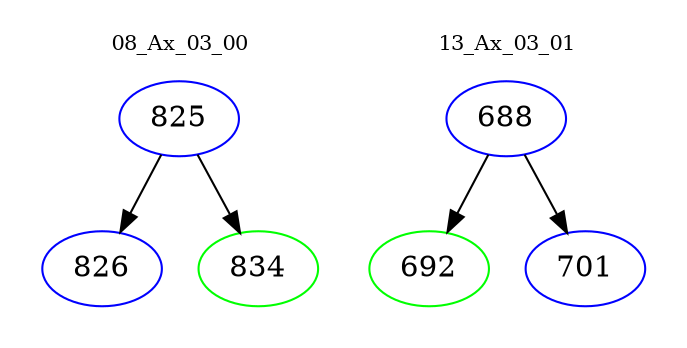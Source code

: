 digraph{
subgraph cluster_0 {
color = white
label = "08_Ax_03_00";
fontsize=10;
T0_825 [label="825", color="blue"]
T0_825 -> T0_826 [color="black"]
T0_826 [label="826", color="blue"]
T0_825 -> T0_834 [color="black"]
T0_834 [label="834", color="green"]
}
subgraph cluster_1 {
color = white
label = "13_Ax_03_01";
fontsize=10;
T1_688 [label="688", color="blue"]
T1_688 -> T1_692 [color="black"]
T1_692 [label="692", color="green"]
T1_688 -> T1_701 [color="black"]
T1_701 [label="701", color="blue"]
}
}
